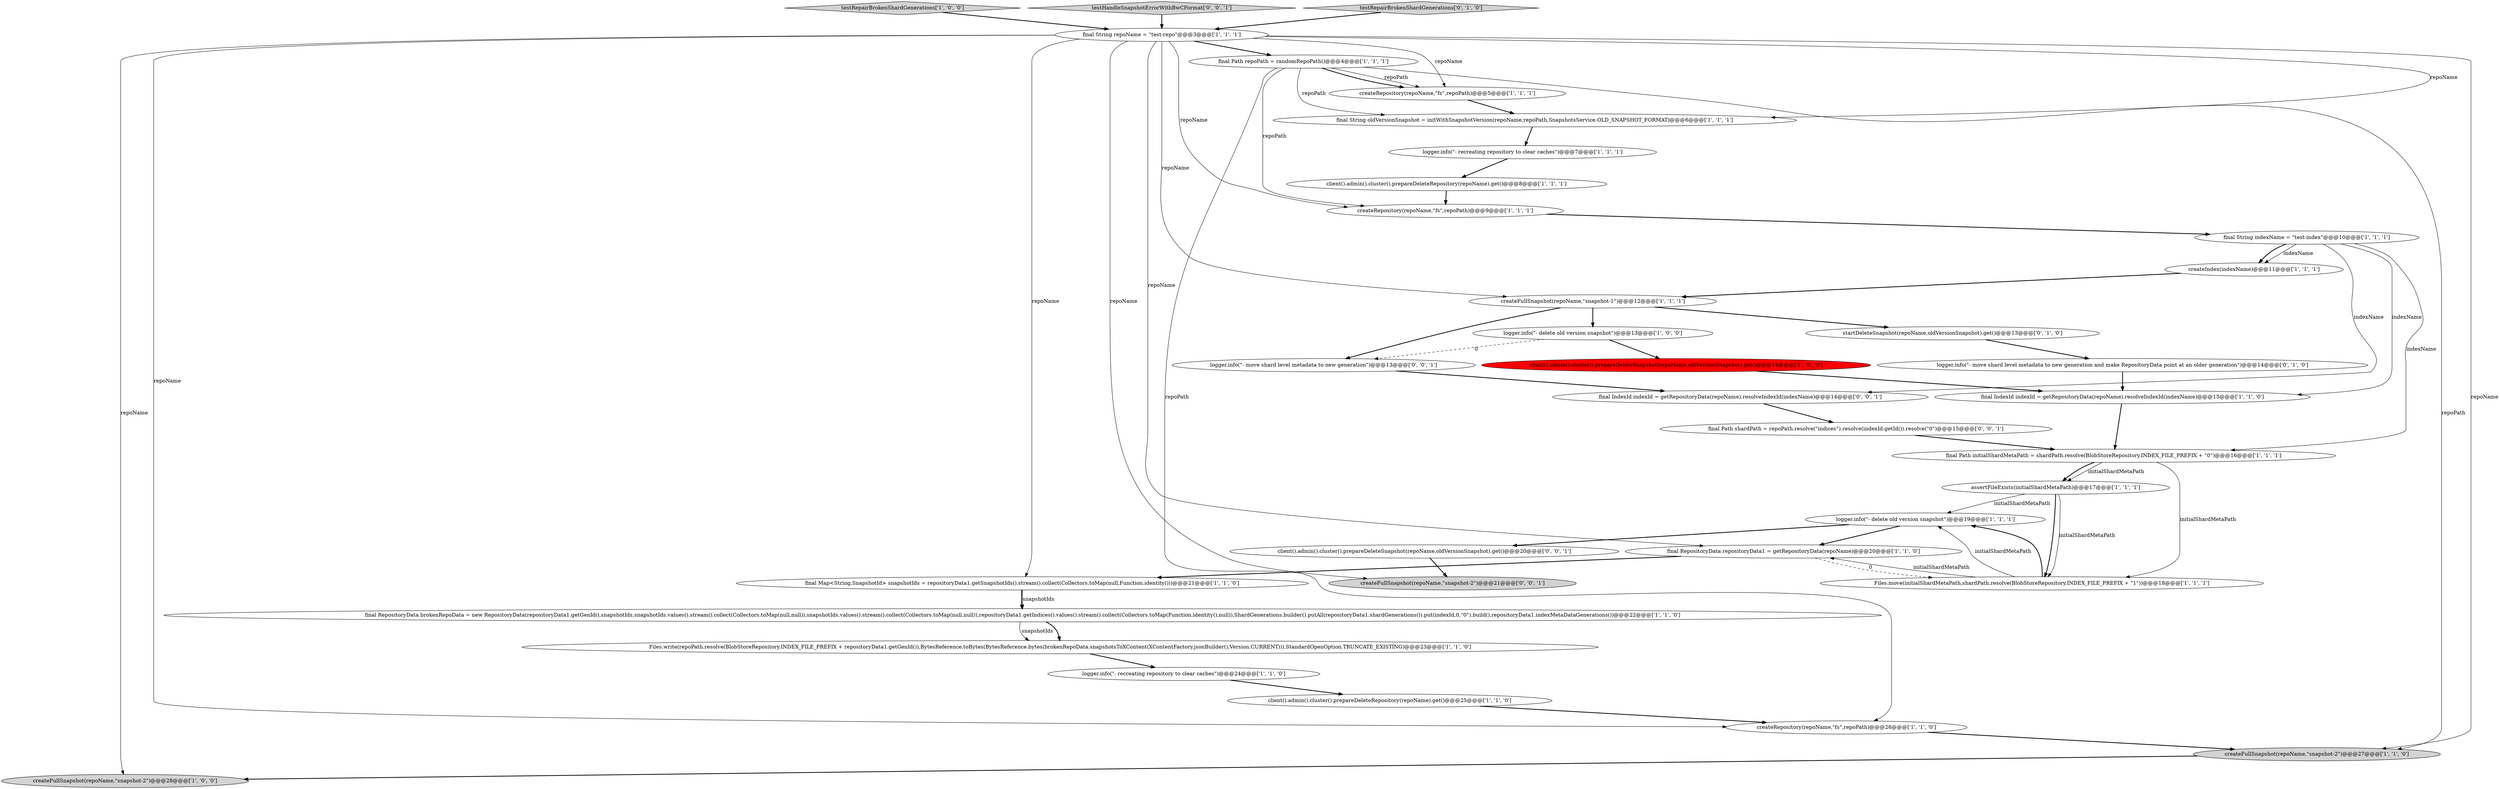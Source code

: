 digraph {
14 [style = filled, label = "createRepository(repoName,\"fs\",repoPath)@@@9@@@['1', '1', '1']", fillcolor = white, shape = ellipse image = "AAA0AAABBB1BBB"];
10 [style = filled, label = "logger.info(\"- delete old version snapshot\")@@@19@@@['1', '1', '1']", fillcolor = white, shape = ellipse image = "AAA0AAABBB1BBB"];
6 [style = filled, label = "client().admin().cluster().prepareDeleteRepository(repoName).get()@@@25@@@['1', '1', '0']", fillcolor = white, shape = ellipse image = "AAA0AAABBB1BBB"];
7 [style = filled, label = "createFullSnapshot(repoName,\"snapshot-2\")@@@27@@@['1', '1', '0']", fillcolor = lightgray, shape = ellipse image = "AAA0AAABBB1BBB"];
18 [style = filled, label = "logger.info(\"- delete old version snapshot\")@@@13@@@['1', '0', '0']", fillcolor = white, shape = ellipse image = "AAA0AAABBB1BBB"];
24 [style = filled, label = "final Map<String,SnapshotId> snapshotIds = repositoryData1.getSnapshotIds().stream().collect(Collectors.toMap(null,Function.identity()))@@@21@@@['1', '1', '0']", fillcolor = white, shape = ellipse image = "AAA0AAABBB1BBB"];
23 [style = filled, label = "Files.write(repoPath.resolve(BlobStoreRepository.INDEX_FILE_PREFIX + repositoryData1.getGenId()),BytesReference.toBytes(BytesReference.bytes(brokenRepoData.snapshotsToXContent(XContentFactory.jsonBuilder(),Version.CURRENT))),StandardOpenOption.TRUNCATE_EXISTING)@@@23@@@['1', '1', '0']", fillcolor = white, shape = ellipse image = "AAA0AAABBB1BBB"];
35 [style = filled, label = "client().admin().cluster().prepareDeleteSnapshot(repoName,oldVersionSnapshot).get()@@@20@@@['0', '0', '1']", fillcolor = white, shape = ellipse image = "AAA0AAABBB3BBB"];
21 [style = filled, label = "testRepairBrokenShardGenerations['1', '0', '0']", fillcolor = lightgray, shape = diamond image = "AAA0AAABBB1BBB"];
9 [style = filled, label = "final String repoName = \"test-repo\"@@@3@@@['1', '1', '1']", fillcolor = white, shape = ellipse image = "AAA0AAABBB1BBB"];
15 [style = filled, label = "assertFileExists(initialShardMetaPath)@@@17@@@['1', '1', '1']", fillcolor = white, shape = ellipse image = "AAA0AAABBB1BBB"];
32 [style = filled, label = "testHandleSnapshotErrorWithBwCFormat['0', '0', '1']", fillcolor = lightgray, shape = diamond image = "AAA0AAABBB3BBB"];
0 [style = filled, label = "client().admin().cluster().prepareDeleteSnapshot(repoName,oldVersionSnapshot).get()@@@14@@@['1', '0', '0']", fillcolor = red, shape = ellipse image = "AAA1AAABBB1BBB"];
16 [style = filled, label = "createRepository(repoName,\"fs\",repoPath)@@@5@@@['1', '1', '1']", fillcolor = white, shape = ellipse image = "AAA0AAABBB1BBB"];
17 [style = filled, label = "client().admin().cluster().prepareDeleteRepository(repoName).get()@@@8@@@['1', '1', '1']", fillcolor = white, shape = ellipse image = "AAA0AAABBB1BBB"];
13 [style = filled, label = "Files.move(initialShardMetaPath,shardPath.resolve(BlobStoreRepository.INDEX_FILE_PREFIX + \"1\"))@@@18@@@['1', '1', '1']", fillcolor = white, shape = ellipse image = "AAA0AAABBB1BBB"];
19 [style = filled, label = "createFullSnapshot(repoName,\"snapshot-2\")@@@28@@@['1', '0', '0']", fillcolor = lightgray, shape = ellipse image = "AAA0AAABBB1BBB"];
28 [style = filled, label = "logger.info(\"- move shard level metadata to new generation and make RepositoryData point at an older generation\")@@@14@@@['0', '1', '0']", fillcolor = white, shape = ellipse image = "AAA0AAABBB2BBB"];
11 [style = filled, label = "final RepositoryData brokenRepoData = new RepositoryData(repositoryData1.getGenId(),snapshotIds,snapshotIds.values().stream().collect(Collectors.toMap(null,null)),snapshotIds.values().stream().collect(Collectors.toMap(null,null)),repositoryData1.getIndices().values().stream().collect(Collectors.toMap(Function.identity(),null)),ShardGenerations.builder().putAll(repositoryData1.shardGenerations()).put(indexId,0,\"0\").build(),repositoryData1.indexMetaDataGenerations())@@@22@@@['1', '1', '0']", fillcolor = white, shape = ellipse image = "AAA0AAABBB1BBB"];
20 [style = filled, label = "logger.info(\"- recreating repository to clear caches\")@@@7@@@['1', '1', '1']", fillcolor = white, shape = ellipse image = "AAA0AAABBB1BBB"];
12 [style = filled, label = "final String oldVersionSnapshot = initWithSnapshotVersion(repoName,repoPath,SnapshotsService.OLD_SNAPSHOT_FORMAT)@@@6@@@['1', '1', '1']", fillcolor = white, shape = ellipse image = "AAA0AAABBB1BBB"];
29 [style = filled, label = "startDeleteSnapshot(repoName,oldVersionSnapshot).get()@@@13@@@['0', '1', '0']", fillcolor = white, shape = ellipse image = "AAA0AAABBB2BBB"];
30 [style = filled, label = "createFullSnapshot(repoName,\"snapshot-2\")@@@21@@@['0', '0', '1']", fillcolor = lightgray, shape = ellipse image = "AAA0AAABBB3BBB"];
4 [style = filled, label = "final Path initialShardMetaPath = shardPath.resolve(BlobStoreRepository.INDEX_FILE_PREFIX + \"0\")@@@16@@@['1', '1', '1']", fillcolor = white, shape = ellipse image = "AAA0AAABBB1BBB"];
2 [style = filled, label = "final IndexId indexId = getRepositoryData(repoName).resolveIndexId(indexName)@@@15@@@['1', '1', '0']", fillcolor = white, shape = ellipse image = "AAA0AAABBB1BBB"];
31 [style = filled, label = "logger.info(\"- move shard level metadata to new generation\")@@@13@@@['0', '0', '1']", fillcolor = white, shape = ellipse image = "AAA0AAABBB3BBB"];
3 [style = filled, label = "logger.info(\"- recreating repository to clear caches\")@@@24@@@['1', '1', '0']", fillcolor = white, shape = ellipse image = "AAA0AAABBB1BBB"];
27 [style = filled, label = "testRepairBrokenShardGenerations['0', '1', '0']", fillcolor = lightgray, shape = diamond image = "AAA0AAABBB2BBB"];
33 [style = filled, label = "final IndexId indexId = getRepositoryData(repoName).resolveIndexId(indexName)@@@14@@@['0', '0', '1']", fillcolor = white, shape = ellipse image = "AAA0AAABBB3BBB"];
5 [style = filled, label = "final String indexName = \"test-index\"@@@10@@@['1', '1', '1']", fillcolor = white, shape = ellipse image = "AAA0AAABBB1BBB"];
8 [style = filled, label = "final RepositoryData repositoryData1 = getRepositoryData(repoName)@@@20@@@['1', '1', '0']", fillcolor = white, shape = ellipse image = "AAA0AAABBB1BBB"];
25 [style = filled, label = "final Path repoPath = randomRepoPath()@@@4@@@['1', '1', '1']", fillcolor = white, shape = ellipse image = "AAA0AAABBB1BBB"];
26 [style = filled, label = "createIndex(indexName)@@@11@@@['1', '1', '1']", fillcolor = white, shape = ellipse image = "AAA0AAABBB1BBB"];
22 [style = filled, label = "createRepository(repoName,\"fs\",repoPath)@@@26@@@['1', '1', '0']", fillcolor = white, shape = ellipse image = "AAA0AAABBB1BBB"];
1 [style = filled, label = "createFullSnapshot(repoName,\"snapshot-1\")@@@12@@@['1', '1', '1']", fillcolor = white, shape = ellipse image = "AAA0AAABBB1BBB"];
34 [style = filled, label = "final Path shardPath = repoPath.resolve(\"indices\").resolve(indexId.getId()).resolve(\"0\")@@@15@@@['0', '0', '1']", fillcolor = white, shape = ellipse image = "AAA0AAABBB3BBB"];
13->10 [style = bold, label=""];
15->13 [style = bold, label=""];
20->17 [style = bold, label=""];
4->15 [style = solid, label="initialShardMetaPath"];
9->8 [style = solid, label="repoName"];
6->22 [style = bold, label=""];
4->13 [style = solid, label="initialShardMetaPath"];
9->19 [style = solid, label="repoName"];
26->1 [style = bold, label=""];
0->2 [style = bold, label=""];
4->15 [style = bold, label=""];
27->9 [style = bold, label=""];
25->16 [style = solid, label="repoPath"];
13->10 [style = solid, label="initialShardMetaPath"];
12->20 [style = bold, label=""];
5->26 [style = bold, label=""];
10->35 [style = bold, label=""];
3->6 [style = bold, label=""];
1->18 [style = bold, label=""];
23->3 [style = bold, label=""];
5->26 [style = solid, label="indexName"];
9->22 [style = solid, label="repoName"];
25->12 [style = solid, label="repoPath"];
25->16 [style = bold, label=""];
2->4 [style = bold, label=""];
22->7 [style = bold, label=""];
9->1 [style = solid, label="repoName"];
9->7 [style = solid, label="repoName"];
9->30 [style = solid, label="repoName"];
5->33 [style = solid, label="indexName"];
13->8 [style = solid, label="initialShardMetaPath"];
9->12 [style = solid, label="repoName"];
8->13 [style = dashed, label="0"];
29->28 [style = bold, label=""];
24->11 [style = solid, label="snapshotIds"];
32->9 [style = bold, label=""];
28->2 [style = bold, label=""];
9->14 [style = solid, label="repoName"];
9->24 [style = solid, label="repoName"];
21->9 [style = bold, label=""];
9->16 [style = solid, label="repoName"];
10->8 [style = bold, label=""];
17->14 [style = bold, label=""];
25->14 [style = solid, label="repoPath"];
24->11 [style = bold, label=""];
15->13 [style = solid, label="initialShardMetaPath"];
31->33 [style = bold, label=""];
9->25 [style = bold, label=""];
15->10 [style = solid, label="initialShardMetaPath"];
25->7 [style = solid, label="repoPath"];
34->4 [style = bold, label=""];
5->4 [style = solid, label="indexName"];
1->29 [style = bold, label=""];
1->31 [style = bold, label=""];
35->30 [style = bold, label=""];
11->23 [style = bold, label=""];
16->12 [style = bold, label=""];
7->19 [style = bold, label=""];
18->0 [style = bold, label=""];
33->34 [style = bold, label=""];
11->23 [style = solid, label="snapshotIds"];
25->22 [style = solid, label="repoPath"];
5->2 [style = solid, label="indexName"];
18->31 [style = dashed, label="0"];
14->5 [style = bold, label=""];
8->24 [style = bold, label=""];
}
